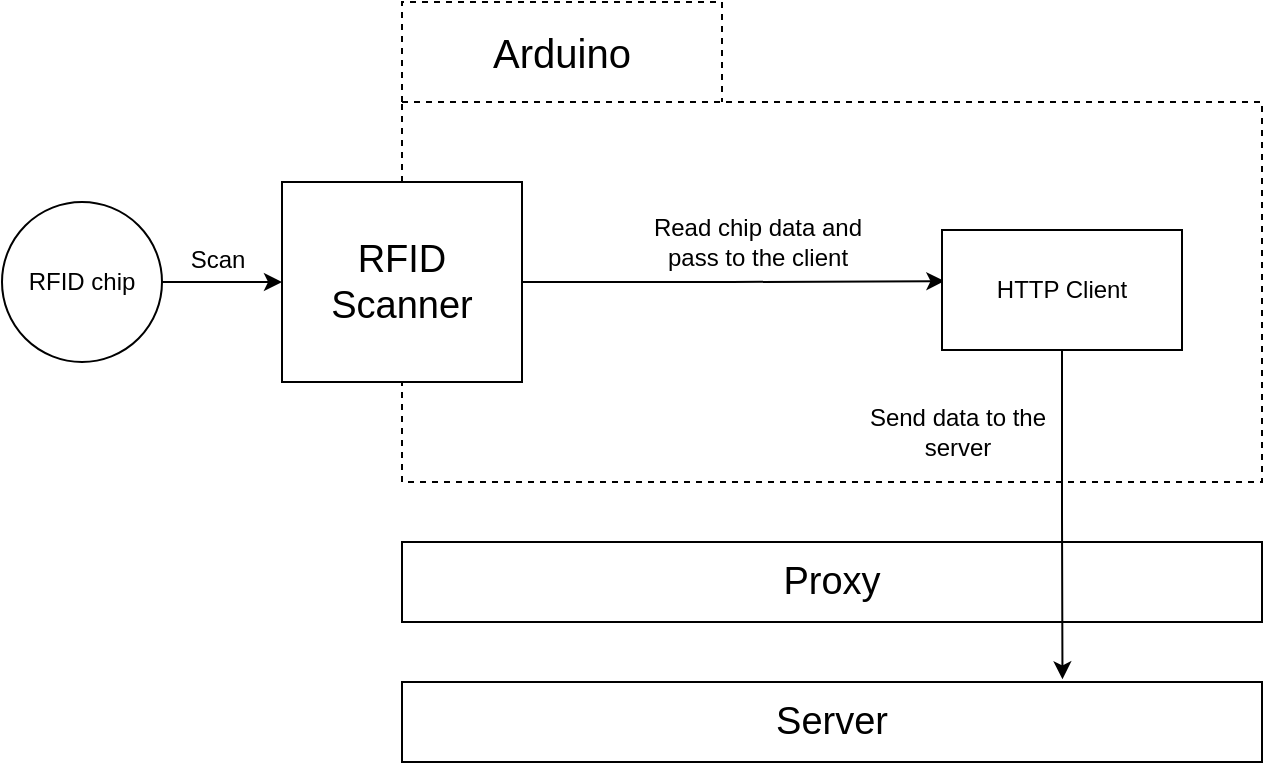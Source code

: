 <mxfile version="21.2.9" type="device">
  <diagram name="Page-1" id="Wm6Eib8rUBzDpW2-uzyh">
    <mxGraphModel dx="842" dy="428" grid="1" gridSize="10" guides="1" tooltips="1" connect="1" arrows="1" fold="1" page="1" pageScale="1" pageWidth="827" pageHeight="1169" math="0" shadow="0">
      <root>
        <mxCell id="0" />
        <mxCell id="1" parent="0" />
        <mxCell id="nE8BdllRXcN75FFYgtZ8-1" value="" style="shape=folder;fontStyle=1;spacingTop=10;tabWidth=160;tabHeight=50;tabPosition=left;html=1;whiteSpace=wrap;dashed=1;" vertex="1" parent="1">
          <mxGeometry x="210" y="170" width="430" height="240" as="geometry" />
        </mxCell>
        <mxCell id="nE8BdllRXcN75FFYgtZ8-2" value="Arduino" style="text;html=1;strokeColor=none;fillColor=none;align=center;verticalAlign=middle;whiteSpace=wrap;rounded=0;fontSize=20;" vertex="1" parent="1">
          <mxGeometry x="210" y="170" width="160" height="50" as="geometry" />
        </mxCell>
        <mxCell id="nE8BdllRXcN75FFYgtZ8-3" value="Proxy" style="rounded=0;whiteSpace=wrap;html=1;fontSize=19;" vertex="1" parent="1">
          <mxGeometry x="210" y="440" width="430" height="40" as="geometry" />
        </mxCell>
        <mxCell id="nE8BdllRXcN75FFYgtZ8-4" value="Server" style="rounded=0;whiteSpace=wrap;html=1;fontSize=19;" vertex="1" parent="1">
          <mxGeometry x="210" y="510" width="430" height="40" as="geometry" />
        </mxCell>
        <mxCell id="nE8BdllRXcN75FFYgtZ8-14" style="edgeStyle=orthogonalEdgeStyle;rounded=0;orthogonalLoop=1;jettySize=auto;html=1;entryX=0.01;entryY=0.426;entryDx=0;entryDy=0;entryPerimeter=0;" edge="1" parent="1" source="nE8BdllRXcN75FFYgtZ8-7" target="nE8BdllRXcN75FFYgtZ8-13">
          <mxGeometry relative="1" as="geometry" />
        </mxCell>
        <mxCell id="nE8BdllRXcN75FFYgtZ8-7" value="RFID Scanner" style="rounded=0;whiteSpace=wrap;html=1;fontSize=19;" vertex="1" parent="1">
          <mxGeometry x="150" y="260" width="120" height="100" as="geometry" />
        </mxCell>
        <mxCell id="nE8BdllRXcN75FFYgtZ8-9" style="edgeStyle=orthogonalEdgeStyle;rounded=0;orthogonalLoop=1;jettySize=auto;html=1;entryX=0;entryY=0.5;entryDx=0;entryDy=0;" edge="1" parent="1" source="nE8BdllRXcN75FFYgtZ8-8" target="nE8BdllRXcN75FFYgtZ8-7">
          <mxGeometry relative="1" as="geometry" />
        </mxCell>
        <mxCell id="nE8BdllRXcN75FFYgtZ8-8" value="RFID chip" style="ellipse;whiteSpace=wrap;html=1;aspect=fixed;" vertex="1" parent="1">
          <mxGeometry x="10" y="270" width="80" height="80" as="geometry" />
        </mxCell>
        <mxCell id="nE8BdllRXcN75FFYgtZ8-10" value="Scan" style="text;html=1;strokeColor=none;fillColor=none;align=center;verticalAlign=middle;whiteSpace=wrap;rounded=0;" vertex="1" parent="1">
          <mxGeometry x="88" y="284" width="60" height="30" as="geometry" />
        </mxCell>
        <mxCell id="nE8BdllRXcN75FFYgtZ8-15" style="edgeStyle=orthogonalEdgeStyle;rounded=0;orthogonalLoop=1;jettySize=auto;html=1;entryX=0.768;entryY=-0.033;entryDx=0;entryDy=0;entryPerimeter=0;" edge="1" parent="1" source="nE8BdllRXcN75FFYgtZ8-13" target="nE8BdllRXcN75FFYgtZ8-4">
          <mxGeometry relative="1" as="geometry" />
        </mxCell>
        <mxCell id="nE8BdllRXcN75FFYgtZ8-13" value="HTTP Client" style="rounded=0;whiteSpace=wrap;html=1;" vertex="1" parent="1">
          <mxGeometry x="480" y="284" width="120" height="60" as="geometry" />
        </mxCell>
        <mxCell id="nE8BdllRXcN75FFYgtZ8-16" value="Read chip data and pass to the client" style="text;html=1;strokeColor=none;fillColor=none;align=center;verticalAlign=middle;whiteSpace=wrap;rounded=0;" vertex="1" parent="1">
          <mxGeometry x="330" y="275" width="116" height="30" as="geometry" />
        </mxCell>
        <mxCell id="nE8BdllRXcN75FFYgtZ8-17" value="Send data to the server" style="text;html=1;strokeColor=none;fillColor=none;align=center;verticalAlign=middle;whiteSpace=wrap;rounded=0;" vertex="1" parent="1">
          <mxGeometry x="430" y="370" width="116" height="30" as="geometry" />
        </mxCell>
      </root>
    </mxGraphModel>
  </diagram>
</mxfile>
